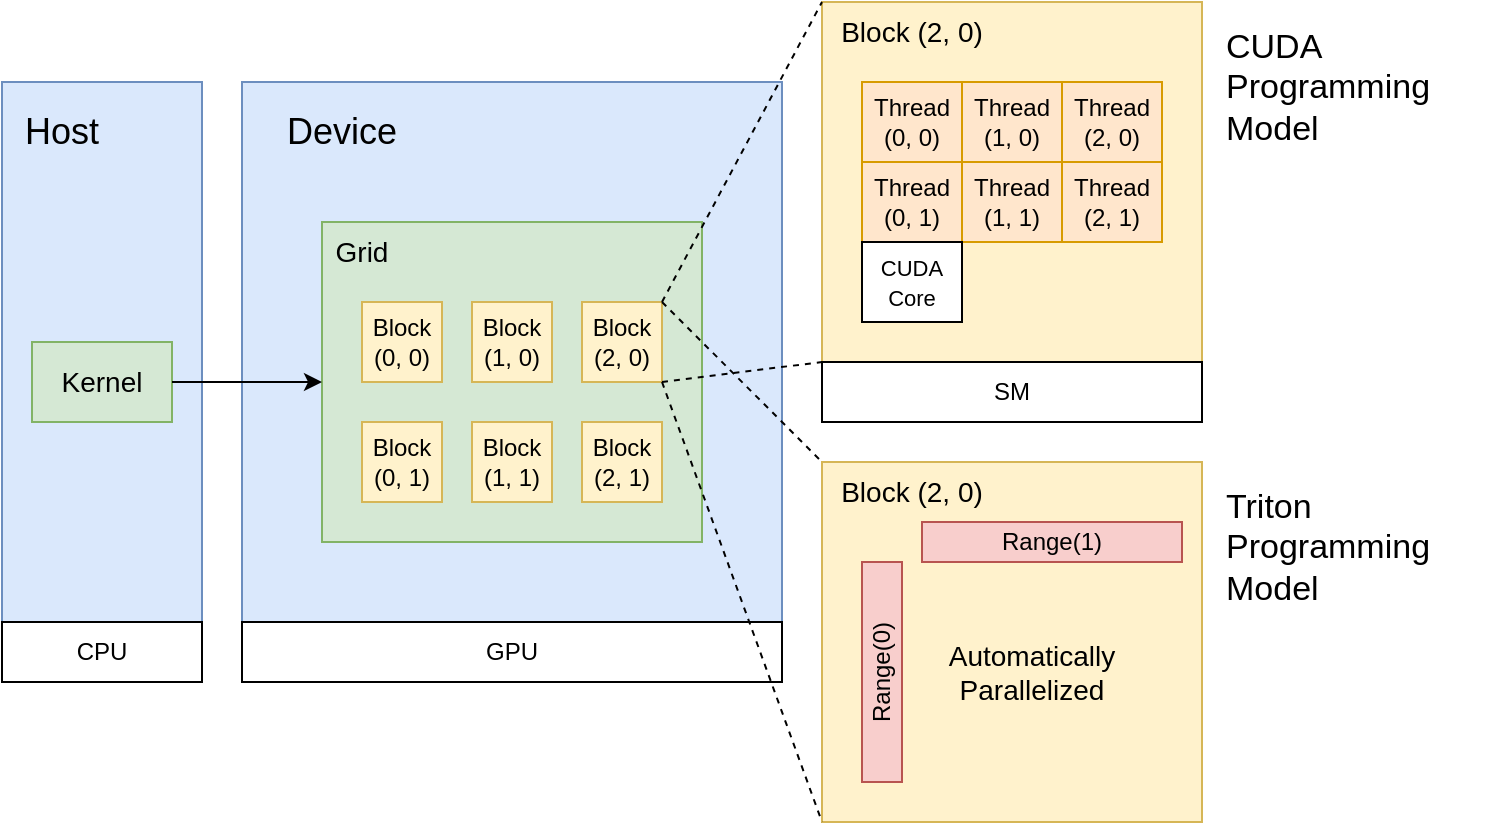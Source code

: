 <mxfile version="24.4.0" type="github">
  <diagram name="第 1 页" id="lZvmM5MYoufRkFUfNJzQ">
    <mxGraphModel dx="1179" dy="629" grid="1" gridSize="10" guides="1" tooltips="1" connect="1" arrows="1" fold="1" page="1" pageScale="1" pageWidth="1000" pageHeight="1000" math="0" shadow="0">
      <root>
        <mxCell id="0" />
        <mxCell id="1" parent="0" />
        <mxCell id="qro_Fb3TbMSUZuIelQu0-5" value="" style="rounded=0;whiteSpace=wrap;html=1;fillColor=#dae8fc;strokeColor=#6c8ebf;" vertex="1" parent="1">
          <mxGeometry x="320" y="130" width="270" height="270" as="geometry" />
        </mxCell>
        <mxCell id="qro_Fb3TbMSUZuIelQu0-32" value="GPU" style="rounded=0;whiteSpace=wrap;html=1;" vertex="1" parent="1">
          <mxGeometry x="320" y="400" width="270" height="30" as="geometry" />
        </mxCell>
        <mxCell id="qro_Fb3TbMSUZuIelQu0-1" value="" style="rounded=0;whiteSpace=wrap;html=1;fillColor=#dae8fc;strokeColor=#6c8ebf;" vertex="1" parent="1">
          <mxGeometry x="200" y="130" width="100" height="270" as="geometry" />
        </mxCell>
        <mxCell id="qro_Fb3TbMSUZuIelQu0-2" value="Host" style="text;html=1;align=center;verticalAlign=middle;whiteSpace=wrap;rounded=0;fontSize=18;" vertex="1" parent="1">
          <mxGeometry x="200" y="140" width="60" height="30" as="geometry" />
        </mxCell>
        <mxCell id="qro_Fb3TbMSUZuIelQu0-4" value="&lt;font style=&quot;font-size: 14px;&quot;&gt;Kernel&lt;/font&gt;" style="rounded=0;whiteSpace=wrap;html=1;fillColor=#d5e8d4;strokeColor=#82b366;fontSize=14;" vertex="1" parent="1">
          <mxGeometry x="215" y="260" width="70" height="40" as="geometry" />
        </mxCell>
        <mxCell id="qro_Fb3TbMSUZuIelQu0-6" value="" style="rounded=0;whiteSpace=wrap;html=1;fillColor=#d5e8d4;strokeColor=#82b366;" vertex="1" parent="1">
          <mxGeometry x="360" y="200" width="190" height="160" as="geometry" />
        </mxCell>
        <mxCell id="qro_Fb3TbMSUZuIelQu0-7" value="Device" style="text;html=1;align=center;verticalAlign=middle;whiteSpace=wrap;rounded=0;fontSize=18;" vertex="1" parent="1">
          <mxGeometry x="340" y="140" width="60" height="30" as="geometry" />
        </mxCell>
        <mxCell id="qro_Fb3TbMSUZuIelQu0-8" value="Grid" style="text;html=1;align=center;verticalAlign=middle;whiteSpace=wrap;rounded=0;fontSize=14;" vertex="1" parent="1">
          <mxGeometry x="350" y="200" width="60" height="30" as="geometry" />
        </mxCell>
        <mxCell id="qro_Fb3TbMSUZuIelQu0-9" value="Block&lt;div&gt;(0, 0)&lt;/div&gt;" style="rounded=0;whiteSpace=wrap;html=1;fillColor=#fff2cc;strokeColor=#d6b656;" vertex="1" parent="1">
          <mxGeometry x="380" y="240" width="40" height="40" as="geometry" />
        </mxCell>
        <mxCell id="qro_Fb3TbMSUZuIelQu0-10" value="Block&lt;div&gt;(1, 0)&lt;/div&gt;" style="rounded=0;whiteSpace=wrap;html=1;fillColor=#fff2cc;strokeColor=#d6b656;" vertex="1" parent="1">
          <mxGeometry x="435" y="240" width="40" height="40" as="geometry" />
        </mxCell>
        <mxCell id="qro_Fb3TbMSUZuIelQu0-11" value="Block&lt;div&gt;(2, 0)&lt;/div&gt;" style="rounded=0;whiteSpace=wrap;html=1;fillColor=#fff2cc;strokeColor=#d6b656;" vertex="1" parent="1">
          <mxGeometry x="490" y="240" width="40" height="40" as="geometry" />
        </mxCell>
        <mxCell id="qro_Fb3TbMSUZuIelQu0-12" value="Block&lt;div&gt;(0, 1)&lt;/div&gt;" style="rounded=0;whiteSpace=wrap;html=1;fillColor=#fff2cc;strokeColor=#d6b656;" vertex="1" parent="1">
          <mxGeometry x="380" y="300" width="40" height="40" as="geometry" />
        </mxCell>
        <mxCell id="qro_Fb3TbMSUZuIelQu0-13" value="Block&lt;div&gt;(1, 1)&lt;/div&gt;" style="rounded=0;whiteSpace=wrap;html=1;fillColor=#fff2cc;strokeColor=#d6b656;" vertex="1" parent="1">
          <mxGeometry x="435" y="300" width="40" height="40" as="geometry" />
        </mxCell>
        <mxCell id="qro_Fb3TbMSUZuIelQu0-14" value="Block&lt;div&gt;(2, 1)&lt;/div&gt;" style="rounded=0;whiteSpace=wrap;html=1;fillColor=#fff2cc;strokeColor=#d6b656;" vertex="1" parent="1">
          <mxGeometry x="490" y="300" width="40" height="40" as="geometry" />
        </mxCell>
        <mxCell id="qro_Fb3TbMSUZuIelQu0-15" style="edgeStyle=orthogonalEdgeStyle;rounded=0;orthogonalLoop=1;jettySize=auto;html=1;exitX=1;exitY=0.5;exitDx=0;exitDy=0;entryX=0;entryY=0.5;entryDx=0;entryDy=0;" edge="1" parent="1" source="qro_Fb3TbMSUZuIelQu0-4" target="qro_Fb3TbMSUZuIelQu0-6">
          <mxGeometry relative="1" as="geometry" />
        </mxCell>
        <mxCell id="qro_Fb3TbMSUZuIelQu0-18" value="" style="rounded=0;whiteSpace=wrap;html=1;fillColor=#fff2cc;strokeColor=#d6b656;" vertex="1" parent="1">
          <mxGeometry x="610" y="90" width="190" height="180" as="geometry" />
        </mxCell>
        <mxCell id="qro_Fb3TbMSUZuIelQu0-19" value="Block (2, 0)" style="text;html=1;align=center;verticalAlign=middle;whiteSpace=wrap;rounded=0;fontSize=14;" vertex="1" parent="1">
          <mxGeometry x="610" y="90" width="90" height="30" as="geometry" />
        </mxCell>
        <mxCell id="qro_Fb3TbMSUZuIelQu0-20" value="Thread&lt;div&gt;(0, 0)&lt;/div&gt;" style="rounded=0;whiteSpace=wrap;html=1;fillColor=#ffe6cc;strokeColor=#d79b00;" vertex="1" parent="1">
          <mxGeometry x="630" y="130" width="50" height="40" as="geometry" />
        </mxCell>
        <mxCell id="qro_Fb3TbMSUZuIelQu0-21" value="Thread&lt;div&gt;(1, 0)&lt;/div&gt;" style="rounded=0;whiteSpace=wrap;html=1;fillColor=#ffe6cc;strokeColor=#d79b00;" vertex="1" parent="1">
          <mxGeometry x="680" y="130" width="50" height="40" as="geometry" />
        </mxCell>
        <mxCell id="qro_Fb3TbMSUZuIelQu0-22" value="Thread&lt;div&gt;(2, 0)&lt;/div&gt;" style="rounded=0;whiteSpace=wrap;html=1;fillColor=#ffe6cc;strokeColor=#d79b00;" vertex="1" parent="1">
          <mxGeometry x="730" y="130" width="50" height="40" as="geometry" />
        </mxCell>
        <mxCell id="qro_Fb3TbMSUZuIelQu0-23" value="Thread&lt;div&gt;(0, 1)&lt;/div&gt;" style="rounded=0;whiteSpace=wrap;html=1;fillColor=#ffe6cc;strokeColor=#d79b00;" vertex="1" parent="1">
          <mxGeometry x="630" y="170" width="50" height="40" as="geometry" />
        </mxCell>
        <mxCell id="qro_Fb3TbMSUZuIelQu0-24" value="Thread&lt;div&gt;(1, 1)&lt;/div&gt;" style="rounded=0;whiteSpace=wrap;html=1;fillColor=#ffe6cc;strokeColor=#d79b00;" vertex="1" parent="1">
          <mxGeometry x="680" y="170" width="50" height="40" as="geometry" />
        </mxCell>
        <mxCell id="qro_Fb3TbMSUZuIelQu0-25" value="Thread&lt;div&gt;(2, 1)&lt;/div&gt;" style="rounded=0;whiteSpace=wrap;html=1;fillColor=#ffe6cc;strokeColor=#d79b00;" vertex="1" parent="1">
          <mxGeometry x="730" y="170" width="50" height="40" as="geometry" />
        </mxCell>
        <mxCell id="qro_Fb3TbMSUZuIelQu0-29" value="SM" style="rounded=0;whiteSpace=wrap;html=1;" vertex="1" parent="1">
          <mxGeometry x="610" y="270" width="190" height="30" as="geometry" />
        </mxCell>
        <mxCell id="qro_Fb3TbMSUZuIelQu0-30" value="&lt;font style=&quot;font-size: 11px;&quot;&gt;CUDA&lt;/font&gt;&lt;div&gt;&lt;font style=&quot;font-size: 11px;&quot;&gt;Core&lt;/font&gt;&lt;/div&gt;" style="rounded=0;whiteSpace=wrap;html=1;direction=west;" vertex="1" parent="1">
          <mxGeometry x="630" y="210" width="50" height="40" as="geometry" />
        </mxCell>
        <mxCell id="qro_Fb3TbMSUZuIelQu0-31" value="CPU" style="rounded=0;whiteSpace=wrap;html=1;" vertex="1" parent="1">
          <mxGeometry x="200" y="400" width="100" height="30" as="geometry" />
        </mxCell>
        <mxCell id="qro_Fb3TbMSUZuIelQu0-35" value="" style="endArrow=none;dashed=1;html=1;rounded=0;exitX=1;exitY=0;exitDx=0;exitDy=0;entryX=0;entryY=0;entryDx=0;entryDy=0;" edge="1" parent="1" source="qro_Fb3TbMSUZuIelQu0-11" target="qro_Fb3TbMSUZuIelQu0-18">
          <mxGeometry width="50" height="50" relative="1" as="geometry">
            <mxPoint x="560" y="250" as="sourcePoint" />
            <mxPoint x="610" y="200" as="targetPoint" />
          </mxGeometry>
        </mxCell>
        <mxCell id="qro_Fb3TbMSUZuIelQu0-36" value="" style="endArrow=none;dashed=1;html=1;rounded=0;exitX=1;exitY=1;exitDx=0;exitDy=0;entryX=0;entryY=1;entryDx=0;entryDy=0;" edge="1" parent="1" source="qro_Fb3TbMSUZuIelQu0-11" target="qro_Fb3TbMSUZuIelQu0-18">
          <mxGeometry width="50" height="50" relative="1" as="geometry">
            <mxPoint x="540" y="250" as="sourcePoint" />
            <mxPoint x="620" y="110" as="targetPoint" />
          </mxGeometry>
        </mxCell>
        <mxCell id="qro_Fb3TbMSUZuIelQu0-37" value="&lt;font style=&quot;font-size: 17px;&quot;&gt;CUDA&lt;/font&gt;&lt;div style=&quot;font-size: 17px;&quot;&gt;&lt;font style=&quot;font-size: 17px;&quot;&gt;Programming&lt;/font&gt;&lt;/div&gt;&lt;div style=&quot;font-size: 17px;&quot;&gt;&lt;font style=&quot;font-size: 17px;&quot;&gt;Model&lt;/font&gt;&lt;/div&gt;" style="text;html=1;align=left;verticalAlign=middle;whiteSpace=wrap;rounded=0;" vertex="1" parent="1">
          <mxGeometry x="810" y="95" width="140" height="75" as="geometry" />
        </mxCell>
        <mxCell id="qro_Fb3TbMSUZuIelQu0-42" value="" style="rounded=0;whiteSpace=wrap;html=1;fillColor=#fff2cc;strokeColor=#d6b656;" vertex="1" parent="1">
          <mxGeometry x="610" y="320" width="190" height="180" as="geometry" />
        </mxCell>
        <mxCell id="qro_Fb3TbMSUZuIelQu0-43" value="Block (2, 0)" style="text;html=1;align=center;verticalAlign=middle;whiteSpace=wrap;rounded=0;fontSize=14;" vertex="1" parent="1">
          <mxGeometry x="610" y="320" width="90" height="30" as="geometry" />
        </mxCell>
        <mxCell id="qro_Fb3TbMSUZuIelQu0-44" value="" style="endArrow=none;dashed=1;html=1;rounded=0;entryX=0;entryY=1;entryDx=0;entryDy=0;exitX=1;exitY=1;exitDx=0;exitDy=0;" edge="1" parent="1" source="qro_Fb3TbMSUZuIelQu0-11" target="qro_Fb3TbMSUZuIelQu0-42">
          <mxGeometry width="50" height="50" relative="1" as="geometry">
            <mxPoint x="531.364" y="290" as="sourcePoint" />
            <mxPoint x="630" y="430" as="targetPoint" />
          </mxGeometry>
        </mxCell>
        <mxCell id="qro_Fb3TbMSUZuIelQu0-45" value="" style="endArrow=none;dashed=1;html=1;rounded=0;entryX=0;entryY=0;entryDx=0;entryDy=0;exitX=1;exitY=0;exitDx=0;exitDy=0;" edge="1" parent="1" source="qro_Fb3TbMSUZuIelQu0-11" target="qro_Fb3TbMSUZuIelQu0-43">
          <mxGeometry width="50" height="50" relative="1" as="geometry">
            <mxPoint x="540" y="290" as="sourcePoint" />
            <mxPoint x="620" y="510" as="targetPoint" />
          </mxGeometry>
        </mxCell>
        <mxCell id="qro_Fb3TbMSUZuIelQu0-46" value="Range(0)" style="rounded=0;whiteSpace=wrap;html=1;fillColor=#f8cecc;strokeColor=#b85450;horizontal=0;" vertex="1" parent="1">
          <mxGeometry x="630" y="370" width="20" height="110" as="geometry" />
        </mxCell>
        <mxCell id="qro_Fb3TbMSUZuIelQu0-47" value="Range(1)" style="rounded=0;whiteSpace=wrap;html=1;fillColor=#f8cecc;strokeColor=#b85450;direction=south;" vertex="1" parent="1">
          <mxGeometry x="660" y="350" width="130" height="20" as="geometry" />
        </mxCell>
        <mxCell id="qro_Fb3TbMSUZuIelQu0-48" value="Automatically&lt;div&gt;Parallelized&lt;/div&gt;" style="text;html=1;align=center;verticalAlign=middle;whiteSpace=wrap;rounded=0;fontSize=14;" vertex="1" parent="1">
          <mxGeometry x="670" y="410" width="90" height="30" as="geometry" />
        </mxCell>
        <mxCell id="qro_Fb3TbMSUZuIelQu0-49" value="&lt;span style=&quot;font-size: 17px;&quot;&gt;Triton&lt;/span&gt;&lt;br&gt;&lt;div style=&quot;font-size: 17px;&quot;&gt;&lt;font style=&quot;font-size: 17px;&quot;&gt;Programming&lt;/font&gt;&lt;/div&gt;&lt;div style=&quot;font-size: 17px;&quot;&gt;&lt;font style=&quot;font-size: 17px;&quot;&gt;Model&lt;/font&gt;&lt;/div&gt;" style="text;html=1;align=left;verticalAlign=middle;whiteSpace=wrap;rounded=0;" vertex="1" parent="1">
          <mxGeometry x="810" y="325" width="140" height="75" as="geometry" />
        </mxCell>
      </root>
    </mxGraphModel>
  </diagram>
</mxfile>
